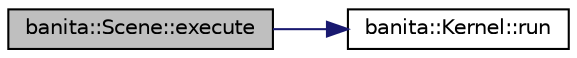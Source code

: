 digraph "banita::Scene::execute"
{
 // LATEX_PDF_SIZE
  edge [fontname="Helvetica",fontsize="10",labelfontname="Helvetica",labelfontsize="10"];
  node [fontname="Helvetica",fontsize="10",shape=record];
  rankdir="LR";
  Node5 [label="banita::Scene::execute",height=0.2,width=0.4,color="black", fillcolor="grey75", style="filled", fontcolor="black",tooltip=" "];
  Node5 -> Node6 [color="midnightblue",fontsize="10",style="solid",fontname="Helvetica"];
  Node6 [label="banita::Kernel::run",height=0.2,width=0.4,color="black", fillcolor="white", style="filled",URL="$d6/d5d/classbanita_1_1_kernel.html#af596d1e111f5d7dd9d9e483eda630695",tooltip="run the kernel"];
}
